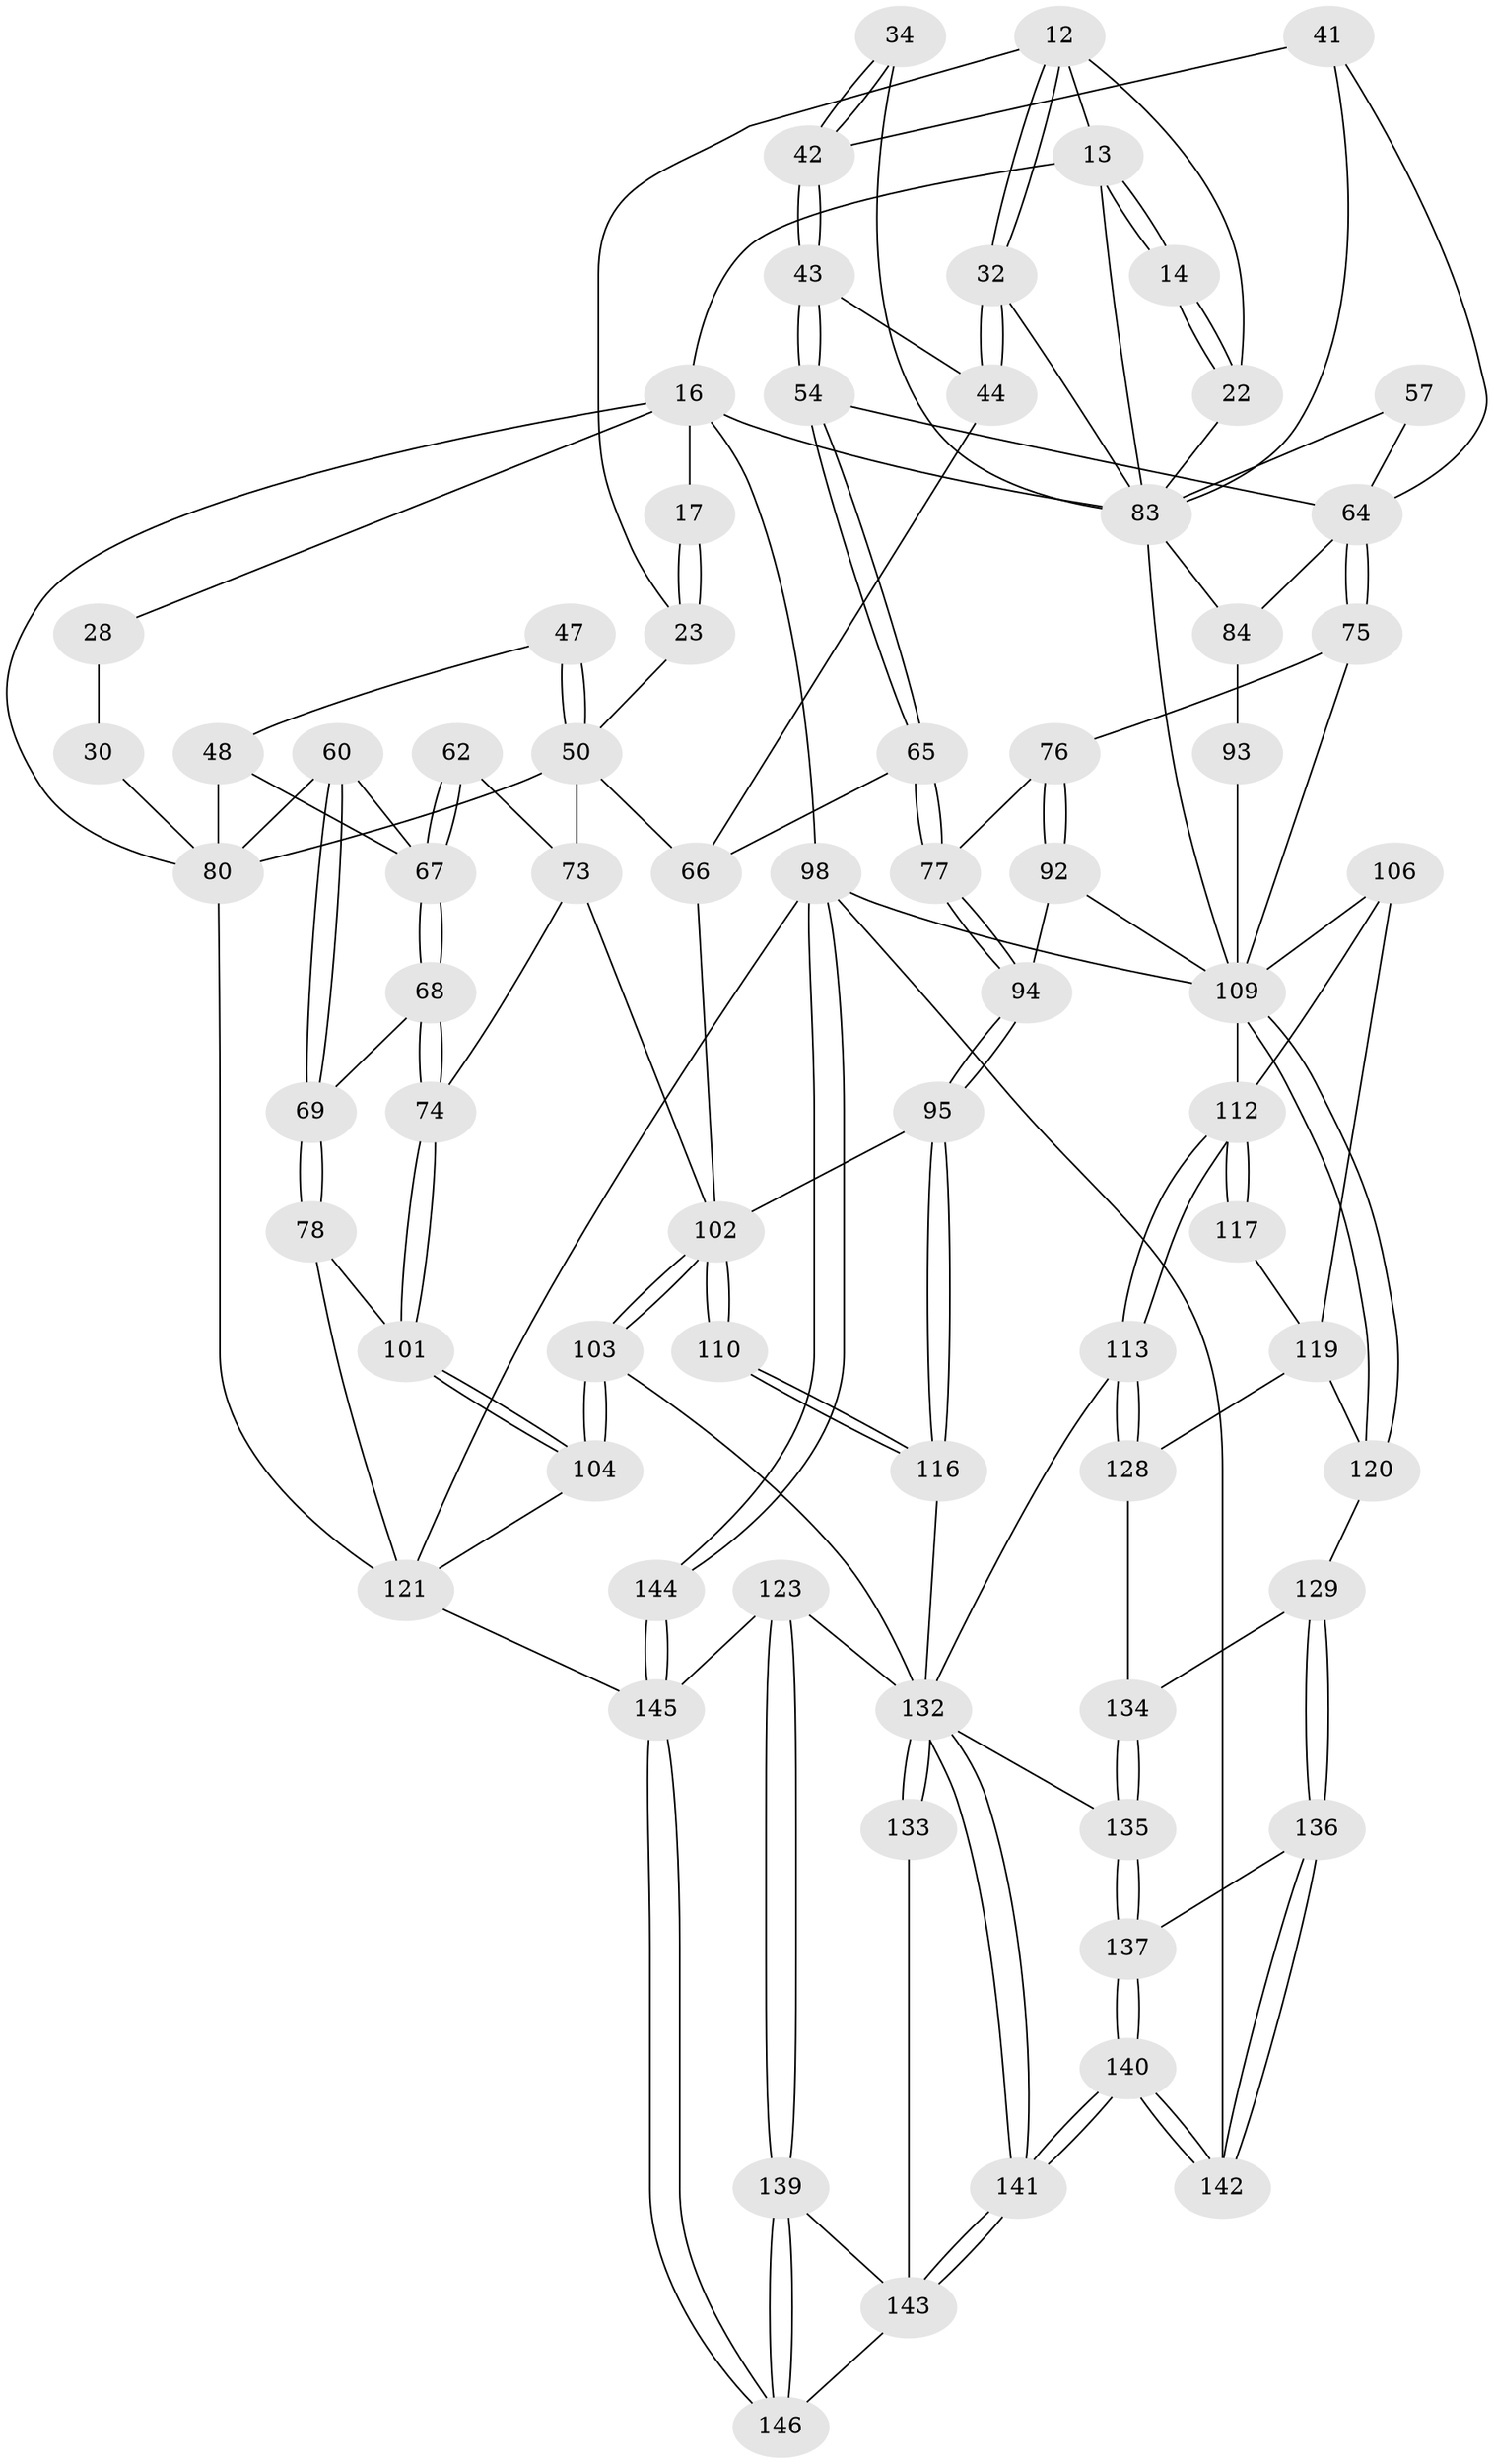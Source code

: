 // original degree distribution, {3: 0.02054794520547945, 4: 0.2671232876712329, 6: 0.2671232876712329, 5: 0.4452054794520548}
// Generated by graph-tools (version 1.1) at 2025/00/03/09/25 05:00:23]
// undirected, 73 vertices, 169 edges
graph export_dot {
graph [start="1"]
  node [color=gray90,style=filled];
  12 [pos="+0.4393235904170629+0.2152971502581352",super="+7+11"];
  13 [pos="+0.6756013696441329+0.0022553393838399475",super="+3+10"];
  14 [pos="+0.6593177540563648+0.04810942037292601"];
  16 [pos="+0.1341977710105259+0.05423780914526534",super="+15+5"];
  17 [pos="+0.1401814750154636+0.05369231097182102",super="+9"];
  22 [pos="+0.6612581379937745+0.12118056227726115"];
  23 [pos="+0.27779754906971477+0.19961312423573468",super="+8"];
  28 [pos="+0.1184101930444886+0.07342300252147548"];
  30 [pos="+0.013705353610754603+0.09778177591036737",super="+27"];
  32 [pos="+0.4775129169233618+0.2668202552693823"];
  34 [pos="+0.6745235994808427+0.263397855210813",super="+33"];
  41 [pos="+0.7267364717460922+0.3449797152608071"];
  42 [pos="+0.7071652932175043+0.33170590026250457"];
  43 [pos="+0.5850435460846132+0.3725848983646446"];
  44 [pos="+0.4799474558002705+0.2849195994534894"];
  47 [pos="+0.20622261204477713+0.32322091614518483"];
  48 [pos="+0.15872925590368211+0.36081490590035"];
  50 [pos="+0.2541653275092461+0.4058292246605445",super="+49+25"];
  54 [pos="+0.626092920447018+0.47667133420372315"];
  57 [pos="+0.8723379332448207+0.4638880109125667",super="+51+56"];
  60 [pos="+0.08093717705262314+0.42289610499591157"];
  62 [pos="+0.1835007661569545+0.48014839947120047"];
  64 [pos="+0.757062278196657+0.46592237943579606",super="+53+52+63"];
  65 [pos="+0.6167529646710602+0.49762098041535774"];
  66 [pos="+0.5119096277671459+0.4678568651717444",super="+45"];
  67 [pos="+0.15602556930424955+0.4969912475735707",super="+59+58"];
  68 [pos="+0.10041574464154221+0.5453151292810936"];
  69 [pos="+0.08993610848408265+0.5485823148642317"];
  73 [pos="+0.27901691991115546+0.5651448132767732",super="+61+72"];
  74 [pos="+0.2687679686225422+0.5718807196518498"];
  75 [pos="+0.7589172109905881+0.5178135043250033"];
  76 [pos="+0.7375509769933861+0.5378531037739993"];
  77 [pos="+0.6167375870920845+0.5094011685264267"];
  78 [pos="+0.06323897052122897+0.5788169276304336"];
  80 [pos="+0+0.637341803972272",super="+40+29+39+38"];
  83 [pos="+1+0.48610870735348266",super="+55+36+37+31"];
  84 [pos="+0.8855091591668212+0.521297403567636",super="+82"];
  92 [pos="+0.7250295744096377+0.6108444098547873"];
  93 [pos="+0.9493661958743455+0.5750991439894642",super="+85"];
  94 [pos="+0.5967639217311715+0.6049717714236791"];
  95 [pos="+0.5762472409757884+0.629109715831456"];
  98 [pos="+0+1",super="+88"];
  101 [pos="+0.22834571830432676+0.6453270444595492"];
  102 [pos="+0.35867119514817175+0.7817124649015004",super="+71+70+96"];
  103 [pos="+0.35603028712549567+0.7863220618644254"];
  104 [pos="+0.22600326122301342+0.6798011569801654"];
  106 [pos="+0.8944484551376061+0.7096652399532186",super="+105"];
  109 [pos="+1+0.7643122539272229",super="+89+100+91"];
  110 [pos="+0.3873147362939881+0.7661609239262056"];
  112 [pos="+0.7266576730726245+0.7639633957280481",super="+108+107"];
  113 [pos="+0.6767809430701682+0.7948242418822604"];
  116 [pos="+0.5767852026562885+0.6785692011265776"];
  117 [pos="+0.8422115092989303+0.8108258029516656"];
  119 [pos="+0.8439133689079069+0.8131536860100715",super="+118"];
  120 [pos="+0.9363951562050861+0.8232256707369835"];
  121 [pos="+0.14638583544263298+0.8512384804667426",super="+111+97+79"];
  123 [pos="+0.3344204097457737+0.846930407214963"];
  128 [pos="+0.7444013030968166+0.8273553405405343",super="+127"];
  129 [pos="+0.8770773265892723+0.9036934970857197"];
  132 [pos="+0.6265649559760408+0.8876353883335115",super="+131+115+126"];
  133 [pos="+0.5574010780447616+0.8942060913734745"];
  134 [pos="+0.8302518050308244+0.8722804333549821",super="+130"];
  135 [pos="+0.754606167046532+0.9107412208507293"];
  136 [pos="+0.8964814062271952+0.97180644863915"];
  137 [pos="+0.7583952907089598+0.9210040946806054"];
  139 [pos="+0.3852674349614297+0.9226781212298129"];
  140 [pos="+0.6997081715196273+1"];
  141 [pos="+0.6791976093761544+1"];
  142 [pos="+1+1"];
  143 [pos="+0.5927481167871556+1",super="+138"];
  144 [pos="+0.11173358553567055+1"];
  145 [pos="+0.23846916282055938+1",super="+124+125"];
  146 [pos="+0.40139929376413824+1"];
  12 -- 32;
  12 -- 32;
  12 -- 13 [weight=2];
  12 -- 23;
  12 -- 22;
  13 -- 14 [weight=2];
  13 -- 14;
  13 -- 83;
  13 -- 16;
  14 -- 22;
  14 -- 22;
  16 -- 17 [weight=2];
  16 -- 28;
  16 -- 80;
  16 -- 98 [weight=2];
  16 -- 83;
  17 -- 23 [weight=2];
  17 -- 23;
  22 -- 83;
  23 -- 50;
  28 -- 30 [weight=2];
  30 -- 80 [weight=2];
  32 -- 44;
  32 -- 44;
  32 -- 83;
  34 -- 42;
  34 -- 42;
  34 -- 83 [weight=3];
  41 -- 42;
  41 -- 83;
  41 -- 64;
  42 -- 43;
  42 -- 43;
  43 -- 44;
  43 -- 54;
  43 -- 54;
  44 -- 66;
  47 -- 48;
  47 -- 50 [weight=2];
  47 -- 50;
  48 -- 80;
  48 -- 67;
  50 -- 73 [weight=2];
  50 -- 66;
  50 -- 80;
  54 -- 65;
  54 -- 65;
  54 -- 64;
  57 -- 83 [weight=2];
  57 -- 64 [weight=2];
  60 -- 69;
  60 -- 69;
  60 -- 80;
  60 -- 67;
  62 -- 67 [weight=2];
  62 -- 67;
  62 -- 73;
  64 -- 75;
  64 -- 75;
  64 -- 84;
  65 -- 66;
  65 -- 77;
  65 -- 77;
  66 -- 102;
  67 -- 68;
  67 -- 68;
  68 -- 69;
  68 -- 74;
  68 -- 74;
  69 -- 78;
  69 -- 78;
  73 -- 74;
  73 -- 102;
  74 -- 101;
  74 -- 101;
  75 -- 76;
  75 -- 109;
  76 -- 77;
  76 -- 92;
  76 -- 92;
  77 -- 94;
  77 -- 94;
  78 -- 101;
  78 -- 121;
  80 -- 121 [weight=2];
  83 -- 84;
  83 -- 109;
  84 -- 93 [weight=2];
  92 -- 94;
  92 -- 109;
  93 -- 109 [weight=2];
  94 -- 95;
  94 -- 95;
  95 -- 116;
  95 -- 116;
  95 -- 102;
  98 -- 144;
  98 -- 144;
  98 -- 142;
  98 -- 121;
  98 -- 109;
  101 -- 104;
  101 -- 104;
  102 -- 103;
  102 -- 103;
  102 -- 110 [weight=2];
  102 -- 110;
  103 -- 104;
  103 -- 104;
  103 -- 132;
  104 -- 121;
  106 -- 109 [weight=2];
  106 -- 112;
  106 -- 119;
  109 -- 120;
  109 -- 120;
  109 -- 112;
  110 -- 116;
  110 -- 116;
  112 -- 113;
  112 -- 113;
  112 -- 117 [weight=2];
  112 -- 117;
  113 -- 128;
  113 -- 128;
  113 -- 132;
  116 -- 132;
  117 -- 119;
  119 -- 128;
  119 -- 120;
  120 -- 129;
  121 -- 145;
  123 -- 139;
  123 -- 139;
  123 -- 145;
  123 -- 132;
  128 -- 134 [weight=2];
  129 -- 136;
  129 -- 136;
  129 -- 134;
  132 -- 133 [weight=2];
  132 -- 133;
  132 -- 141;
  132 -- 141;
  132 -- 135;
  133 -- 143;
  134 -- 135;
  134 -- 135;
  135 -- 137;
  135 -- 137;
  136 -- 137;
  136 -- 142;
  136 -- 142;
  137 -- 140;
  137 -- 140;
  139 -- 146;
  139 -- 146;
  139 -- 143;
  140 -- 141;
  140 -- 141;
  140 -- 142;
  140 -- 142;
  141 -- 143;
  141 -- 143;
  143 -- 146;
  144 -- 145 [weight=2];
  144 -- 145;
  145 -- 146;
  145 -- 146;
}
